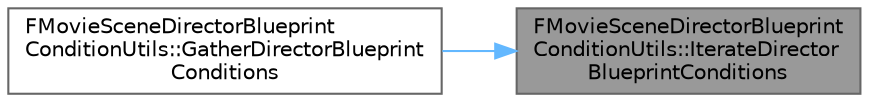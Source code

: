 digraph "FMovieSceneDirectorBlueprintConditionUtils::IterateDirectorBlueprintConditions"
{
 // INTERACTIVE_SVG=YES
 // LATEX_PDF_SIZE
  bgcolor="transparent";
  edge [fontname=Helvetica,fontsize=10,labelfontname=Helvetica,labelfontsize=10];
  node [fontname=Helvetica,fontsize=10,shape=box,height=0.2,width=0.4];
  rankdir="RL";
  Node1 [id="Node000001",label="FMovieSceneDirectorBlueprint\lConditionUtils::IterateDirector\lBlueprintConditions",height=0.2,width=0.4,color="gray40", fillcolor="grey60", style="filled", fontcolor="black",tooltip="Utility function for iterating all blueprint conditions in a sequence."];
  Node1 -> Node2 [id="edge1_Node000001_Node000002",dir="back",color="steelblue1",style="solid",tooltip=" "];
  Node2 [id="Node000002",label="FMovieSceneDirectorBlueprint\lConditionUtils::GatherDirectorBlueprint\lConditions",height=0.2,width=0.4,color="grey40", fillcolor="white", style="filled",URL="$d3/d67/structFMovieSceneDirectorBlueprintConditionUtils.html#a052ee4dee5aa8ec1fb2b53b21782e24a",tooltip="Utility function for gathering all blueprint conditions in a sequence into a container."];
}
